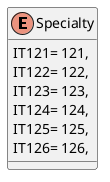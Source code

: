 @startuml
enum Specialty {
    IT121= 121,
    IT122= 122,
    IT123= 123,
    IT124= 124,
    IT125= 125,
    IT126= 126,
}
@enduml
